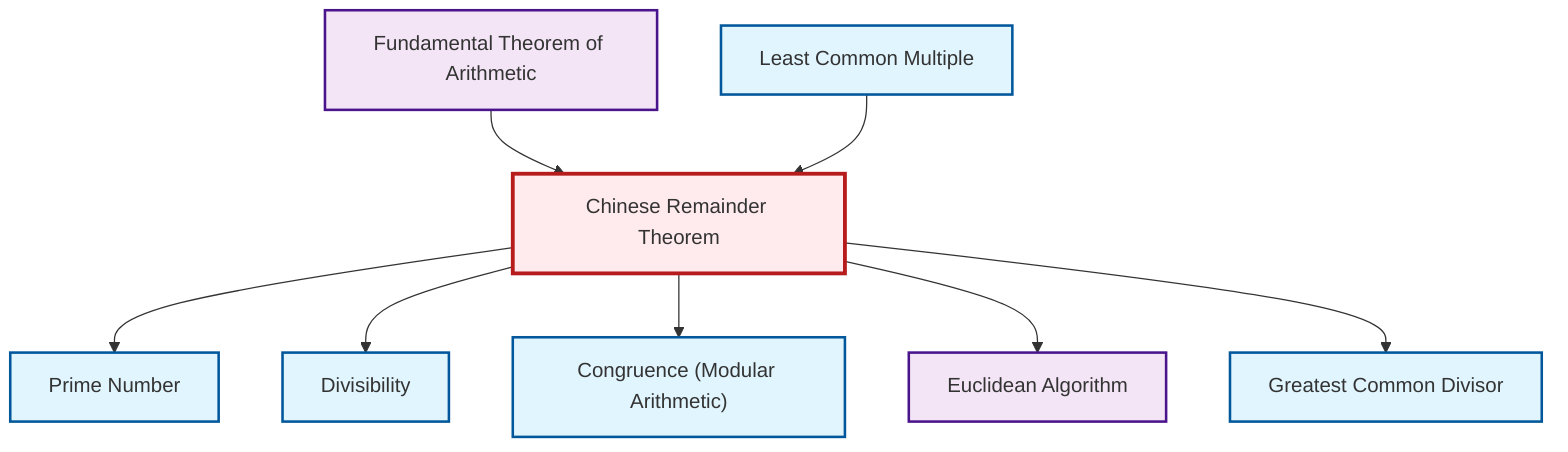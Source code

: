 graph TD
    classDef definition fill:#e1f5fe,stroke:#01579b,stroke-width:2px
    classDef theorem fill:#f3e5f5,stroke:#4a148c,stroke-width:2px
    classDef axiom fill:#fff3e0,stroke:#e65100,stroke-width:2px
    classDef example fill:#e8f5e9,stroke:#1b5e20,stroke-width:2px
    classDef current fill:#ffebee,stroke:#b71c1c,stroke-width:3px
    def-congruence["Congruence (Modular Arithmetic)"]:::definition
    thm-fundamental-arithmetic["Fundamental Theorem of Arithmetic"]:::theorem
    thm-chinese-remainder["Chinese Remainder Theorem"]:::theorem
    def-prime["Prime Number"]:::definition
    def-gcd["Greatest Common Divisor"]:::definition
    def-lcm["Least Common Multiple"]:::definition
    def-divisibility["Divisibility"]:::definition
    thm-euclidean-algorithm["Euclidean Algorithm"]:::theorem
    thm-chinese-remainder --> def-prime
    thm-chinese-remainder --> def-divisibility
    thm-chinese-remainder --> def-congruence
    thm-chinese-remainder --> thm-euclidean-algorithm
    thm-chinese-remainder --> def-gcd
    thm-fundamental-arithmetic --> thm-chinese-remainder
    def-lcm --> thm-chinese-remainder
    class thm-chinese-remainder current